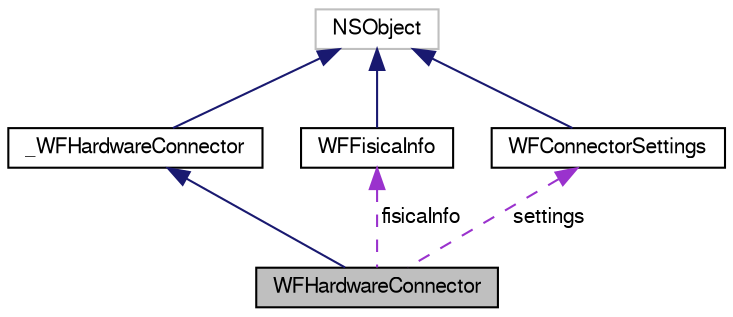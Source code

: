 digraph "WFHardwareConnector"
{
  edge [fontname="FreeSans",fontsize="10",labelfontname="FreeSans",labelfontsize="10"];
  node [fontname="FreeSans",fontsize="10",shape=record];
  Node1 [label="WFHardwareConnector",height=0.2,width=0.4,color="black", fillcolor="grey75", style="filled", fontcolor="black"];
  Node2 -> Node1 [dir="back",color="midnightblue",fontsize="10",style="solid",fontname="FreeSans"];
  Node2 [label="_WFHardwareConnector",height=0.2,width=0.4,color="black", fillcolor="white", style="filled",URL="$interface___w_f_hardware_connector.html",tooltip="Represents the internal-use base class for the WFHardwareConnector. "];
  Node3 -> Node2 [dir="back",color="midnightblue",fontsize="10",style="solid",fontname="FreeSans"];
  Node3 [label="NSObject",height=0.2,width=0.4,color="grey75", fillcolor="white", style="filled"];
  Node4 -> Node1 [dir="back",color="darkorchid3",fontsize="10",style="dashed",label=" fisicaInfo" ,fontname="FreeSans"];
  Node4 [label="WFFisicaInfo",height=0.2,width=0.4,color="black", fillcolor="white", style="filled",URL="$interface_w_f_fisica_info.html",tooltip="Represents information describing the properties and capabilities of the currently connected fisica d..."];
  Node3 -> Node4 [dir="back",color="midnightblue",fontsize="10",style="solid",fontname="FreeSans"];
  Node5 -> Node1 [dir="back",color="darkorchid3",fontsize="10",style="dashed",label=" settings" ,fontname="FreeSans"];
  Node5 [label="WFConnectorSettings",height=0.2,width=0.4,color="black", fillcolor="white", style="filled",URL="$interface_w_f_connector_settings.html",tooltip="Provides a means of persisting settings for the WFConnector. "];
  Node3 -> Node5 [dir="back",color="midnightblue",fontsize="10",style="solid",fontname="FreeSans"];
}
